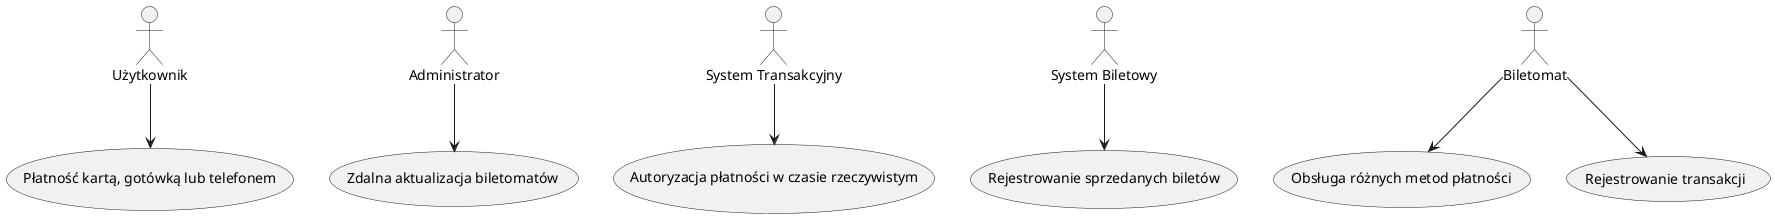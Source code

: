 @startuml

actor Użytkownik
actor Administrator
actor "System Transakcyjny" as SystemTransakcyjny
actor "System Biletowy" as SystemBiletowy
actor Biletomat

'Użytkownik i biletomat
Użytkownik --> (Płatność kartą, gotówką lub telefonem)

'Biletomat
Biletomat --> (Obsługa różnych metod płatności)
Biletomat --> (Rejestrowanie transakcji)

'System transakcyjny
SystemTransakcyjny --> (Autoryzacja płatności w czasie rzeczywistym)

'System biletowy
SystemBiletowy --> (Rejestrowanie sprzedanych biletów)

'Administrator
Administrator --> (Zdalna aktualizacja biletomatów)

@enduml
